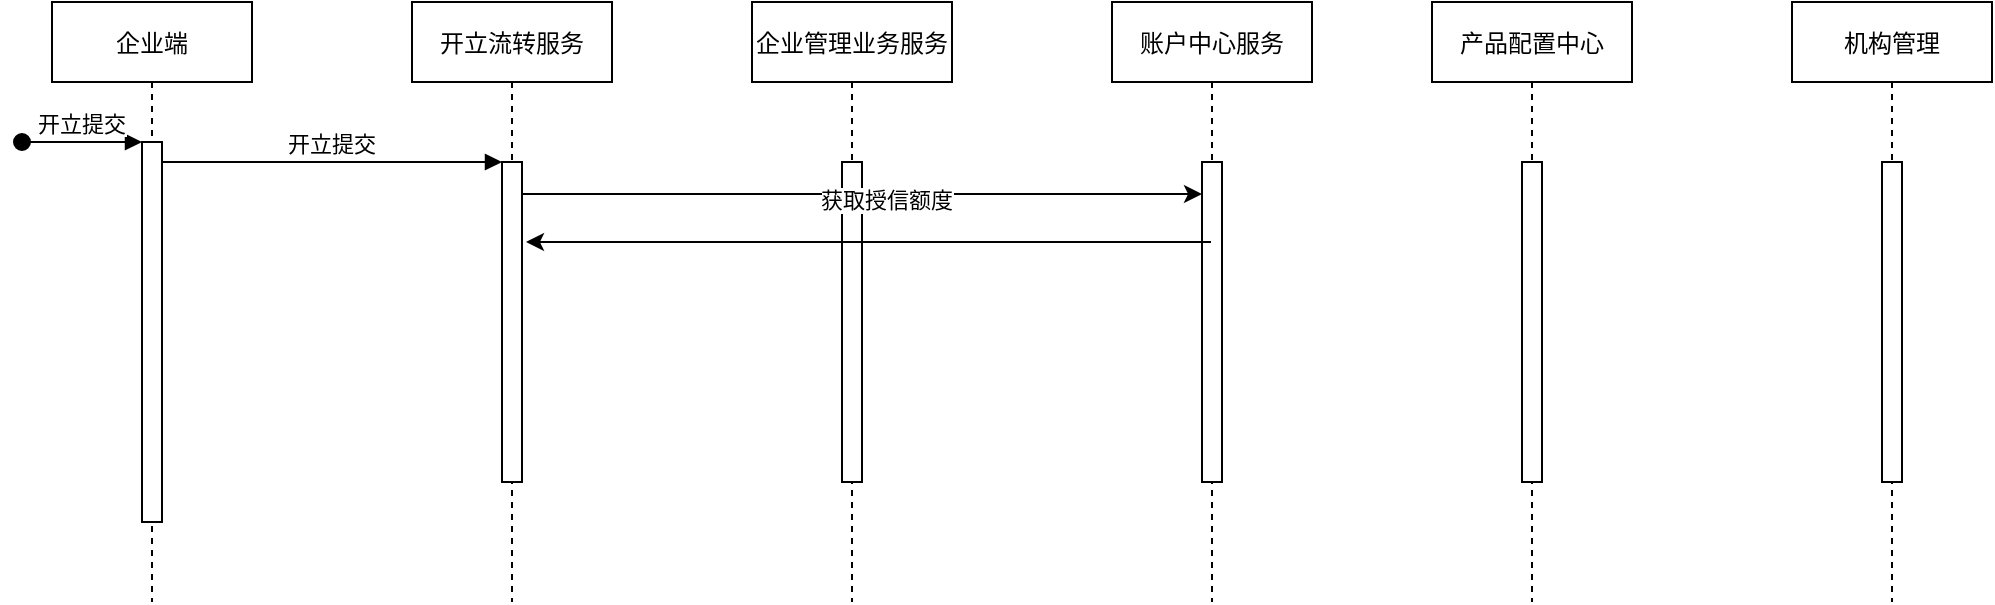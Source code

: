 <mxfile version="20.0.0" type="github">
  <diagram id="kgpKYQtTHZ0yAKxKKP6v" name="Page-1">
    <mxGraphModel dx="1426" dy="802" grid="1" gridSize="10" guides="1" tooltips="1" connect="1" arrows="1" fold="1" page="1" pageScale="1" pageWidth="850" pageHeight="1100" math="0" shadow="0">
      <root>
        <mxCell id="0" />
        <mxCell id="1" parent="0" />
        <mxCell id="3nuBFxr9cyL0pnOWT2aG-1" value="企业端" style="shape=umlLifeline;perimeter=lifelinePerimeter;container=1;collapsible=0;recursiveResize=0;rounded=0;shadow=0;strokeWidth=1;" parent="1" vertex="1">
          <mxGeometry x="120" y="80" width="100" height="300" as="geometry" />
        </mxCell>
        <mxCell id="3nuBFxr9cyL0pnOWT2aG-2" value="" style="points=[];perimeter=orthogonalPerimeter;rounded=0;shadow=0;strokeWidth=1;" parent="3nuBFxr9cyL0pnOWT2aG-1" vertex="1">
          <mxGeometry x="45" y="70" width="10" height="190" as="geometry" />
        </mxCell>
        <mxCell id="3nuBFxr9cyL0pnOWT2aG-3" value="开立提交" style="verticalAlign=bottom;startArrow=oval;endArrow=block;startSize=8;shadow=0;strokeWidth=1;" parent="3nuBFxr9cyL0pnOWT2aG-1" target="3nuBFxr9cyL0pnOWT2aG-2" edge="1">
          <mxGeometry relative="1" as="geometry">
            <mxPoint x="-15" y="70" as="sourcePoint" />
          </mxGeometry>
        </mxCell>
        <mxCell id="3nuBFxr9cyL0pnOWT2aG-5" value="开立流转服务" style="shape=umlLifeline;perimeter=lifelinePerimeter;container=1;collapsible=0;recursiveResize=0;rounded=0;shadow=0;strokeWidth=1;" parent="1" vertex="1">
          <mxGeometry x="300" y="80" width="100" height="300" as="geometry" />
        </mxCell>
        <mxCell id="3nuBFxr9cyL0pnOWT2aG-6" value="" style="points=[];perimeter=orthogonalPerimeter;rounded=0;shadow=0;strokeWidth=1;" parent="3nuBFxr9cyL0pnOWT2aG-5" vertex="1">
          <mxGeometry x="45" y="80" width="10" height="160" as="geometry" />
        </mxCell>
        <mxCell id="3nuBFxr9cyL0pnOWT2aG-8" value="开立提交" style="verticalAlign=bottom;endArrow=block;entryX=0;entryY=0;shadow=0;strokeWidth=1;" parent="1" source="3nuBFxr9cyL0pnOWT2aG-2" target="3nuBFxr9cyL0pnOWT2aG-6" edge="1">
          <mxGeometry relative="1" as="geometry">
            <mxPoint x="275" y="160" as="sourcePoint" />
          </mxGeometry>
        </mxCell>
        <mxCell id="Y9hxAW1VzPWYxE_iXoa7-1" value="企业管理业务服务" style="shape=umlLifeline;perimeter=lifelinePerimeter;container=1;collapsible=0;recursiveResize=0;rounded=0;shadow=0;strokeWidth=1;" vertex="1" parent="1">
          <mxGeometry x="470" y="80" width="100" height="300" as="geometry" />
        </mxCell>
        <mxCell id="Y9hxAW1VzPWYxE_iXoa7-2" value="" style="points=[];perimeter=orthogonalPerimeter;rounded=0;shadow=0;strokeWidth=1;" vertex="1" parent="Y9hxAW1VzPWYxE_iXoa7-1">
          <mxGeometry x="45" y="80" width="10" height="160" as="geometry" />
        </mxCell>
        <mxCell id="Y9hxAW1VzPWYxE_iXoa7-3" value="账户中心服务" style="shape=umlLifeline;perimeter=lifelinePerimeter;container=1;collapsible=0;recursiveResize=0;rounded=0;shadow=0;strokeWidth=1;" vertex="1" parent="1">
          <mxGeometry x="650" y="80" width="100" height="300" as="geometry" />
        </mxCell>
        <mxCell id="Y9hxAW1VzPWYxE_iXoa7-4" value="" style="points=[];perimeter=orthogonalPerimeter;rounded=0;shadow=0;strokeWidth=1;" vertex="1" parent="Y9hxAW1VzPWYxE_iXoa7-3">
          <mxGeometry x="45" y="80" width="10" height="160" as="geometry" />
        </mxCell>
        <mxCell id="Y9hxAW1VzPWYxE_iXoa7-5" value="产品配置中心" style="shape=umlLifeline;perimeter=lifelinePerimeter;container=1;collapsible=0;recursiveResize=0;rounded=0;shadow=0;strokeWidth=1;" vertex="1" parent="1">
          <mxGeometry x="810" y="80" width="100" height="300" as="geometry" />
        </mxCell>
        <mxCell id="Y9hxAW1VzPWYxE_iXoa7-6" value="" style="points=[];perimeter=orthogonalPerimeter;rounded=0;shadow=0;strokeWidth=1;" vertex="1" parent="Y9hxAW1VzPWYxE_iXoa7-5">
          <mxGeometry x="45" y="80" width="10" height="160" as="geometry" />
        </mxCell>
        <mxCell id="Y9hxAW1VzPWYxE_iXoa7-7" value="机构管理" style="shape=umlLifeline;perimeter=lifelinePerimeter;container=1;collapsible=0;recursiveResize=0;rounded=0;shadow=0;strokeWidth=1;" vertex="1" parent="1">
          <mxGeometry x="990" y="80" width="100" height="300" as="geometry" />
        </mxCell>
        <mxCell id="Y9hxAW1VzPWYxE_iXoa7-8" value="" style="points=[];perimeter=orthogonalPerimeter;rounded=0;shadow=0;strokeWidth=1;" vertex="1" parent="Y9hxAW1VzPWYxE_iXoa7-7">
          <mxGeometry x="45" y="80" width="10" height="160" as="geometry" />
        </mxCell>
        <mxCell id="Y9hxAW1VzPWYxE_iXoa7-10" style="edgeStyle=orthogonalEdgeStyle;rounded=0;orthogonalLoop=1;jettySize=auto;html=1;exitX=1;exitY=0.1;exitDx=0;exitDy=0;exitPerimeter=0;entryX=0;entryY=0.1;entryDx=0;entryDy=0;entryPerimeter=0;" edge="1" parent="1" source="3nuBFxr9cyL0pnOWT2aG-6" target="Y9hxAW1VzPWYxE_iXoa7-4">
          <mxGeometry relative="1" as="geometry">
            <mxPoint x="630" y="220" as="targetPoint" />
          </mxGeometry>
        </mxCell>
        <mxCell id="Y9hxAW1VzPWYxE_iXoa7-11" value="获取授信额度" style="edgeLabel;html=1;align=center;verticalAlign=middle;resizable=0;points=[];" vertex="1" connectable="0" parent="Y9hxAW1VzPWYxE_iXoa7-10">
          <mxGeometry x="0.071" y="-3" relative="1" as="geometry">
            <mxPoint as="offset" />
          </mxGeometry>
        </mxCell>
        <mxCell id="Y9hxAW1VzPWYxE_iXoa7-13" value="" style="endArrow=classic;html=1;rounded=0;entryX=1.2;entryY=0.25;entryDx=0;entryDy=0;entryPerimeter=0;" edge="1" parent="1" source="Y9hxAW1VzPWYxE_iXoa7-3" target="3nuBFxr9cyL0pnOWT2aG-6">
          <mxGeometry width="50" height="50" relative="1" as="geometry">
            <mxPoint x="680" y="200" as="sourcePoint" />
            <mxPoint x="750" y="250" as="targetPoint" />
          </mxGeometry>
        </mxCell>
      </root>
    </mxGraphModel>
  </diagram>
</mxfile>
